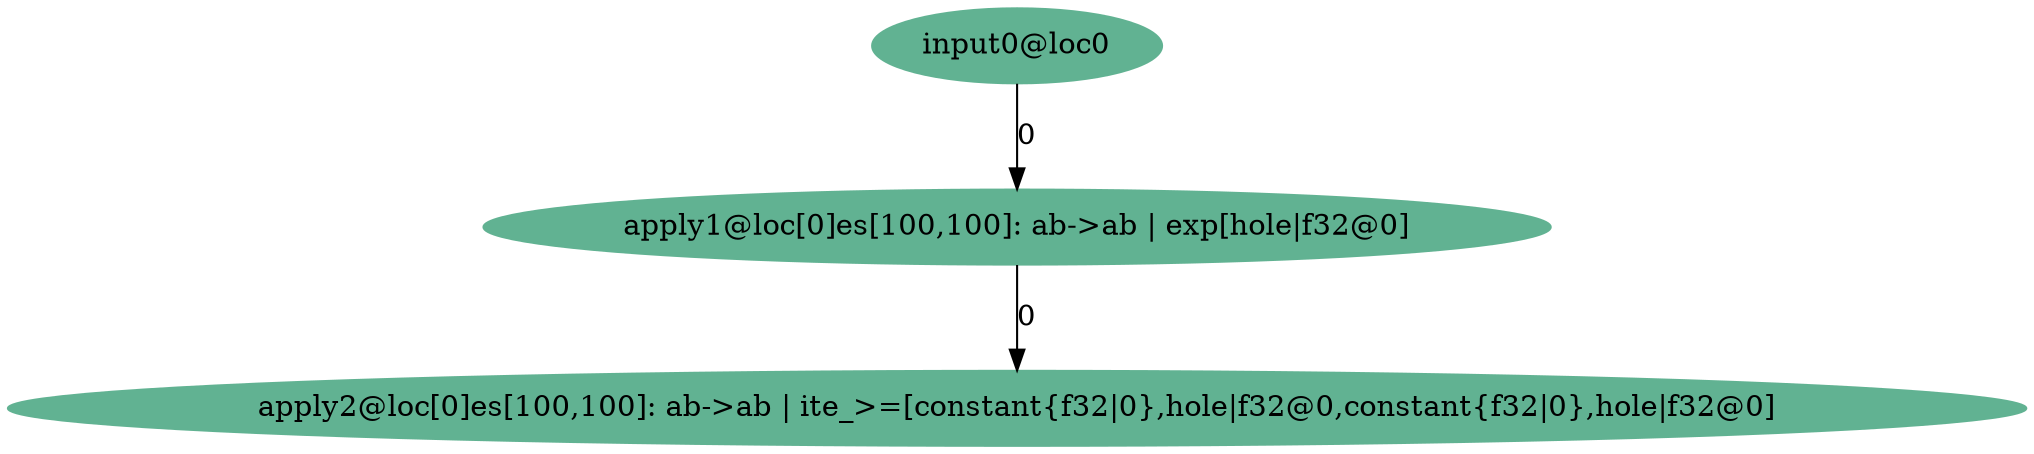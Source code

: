 digraph {
  n0 [style=filled,label="input0@loc0",color="#61B292"]
  n1 [style=filled,label="apply1@loc[0]es[100,100]: ab->ab | exp[hole|f32@0]",color="#61B292"]
  n0 -> n1[label="0"]
  n2 [style=filled,label="apply2@loc[0]es[100,100]: ab->ab | ite_>=[constant{f32|0},hole|f32@0,constant{f32|0},hole|f32@0]",color="#61B292"]
  n1 -> n2[label="0"]
}

